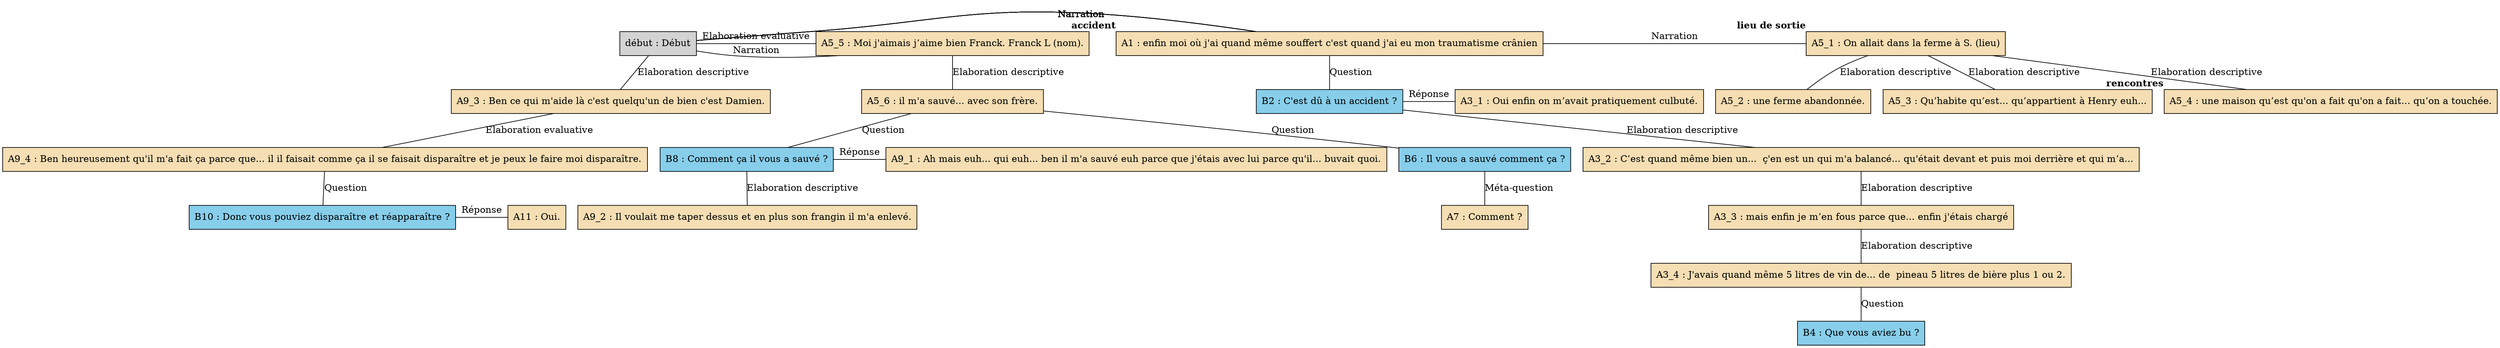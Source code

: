 digraph E04 {
	node [shape=box style=filled]
	"début" [label="début : Début" xlabel=""]
	A1 [label="A1 : enfin moi où j'ai quand même souffert c'est quand j'ai eu mon traumatisme crânien" fillcolor=wheat xlabel=<<B>accident</B>>]
	B2 [label="B2 : C'est dû à un accident ?" fillcolor=skyblue xlabel=""]
	A3_1 [label="A3_1 : Oui enfin on m’avait pratiquement culbuté." fillcolor=wheat xlabel=""]
	A3_2 [label="A3_2 : C’est quand même bien un...  ç'en est un qui m'a balancé... qu'était devant et puis moi derrière et qui m’a..." fillcolor=wheat xlabel=""]
	A3_3 [label="A3_3 : mais enfin je m’en fous parce que... enfin j'étais chargé" fillcolor=wheat xlabel=""]
	A3_4 [label="A3_4 : J'avais quand même 5 litres de vin de... de  pineau 5 litres de bière plus 1 ou 2." fillcolor=wheat xlabel=""]
	B4 [label="B4 : Que vous aviez bu ?" fillcolor=skyblue xlabel=""]
	A5_1 [label="A5_1 : On allait dans la ferme à S. (lieu)" fillcolor=wheat xlabel=<<B>lieu de sortie</B>>]
	A5_2 [label="A5_2 : une ferme abandonnée." fillcolor=wheat xlabel=""]
	A5_3 [label="A5_3 : Qu’habite qu’est... qu’appartient à Henry euh..." fillcolor=wheat xlabel=""]
	A5_4 [label="A5_4 : une maison qu’est qu'on a fait qu'on a fait... qu’on a touchée." fillcolor=wheat xlabel=<<B>rencontres</B>>]
	A5_5 [label="A5_5 : Moi j'aimais j’aime bien Franck. Franck L (nom)." fillcolor=wheat xlabel=""]
	A5_6 [label="A5_6 : il m'a sauvé... avec son frère." fillcolor=wheat xlabel=""]
	B6 [label="B6 : Il vous a sauvé comment ça ?" fillcolor=skyblue xlabel=""]
	A7 [label="A7 : Comment ?" fillcolor=wheat xlabel=""]
	B8 [label="B8 : Comment ça il vous a sauvé ?" fillcolor=skyblue xlabel=""]
	A9_1 [label="A9_1 : Ah mais euh... qui euh... ben il m'a sauvé euh parce que j'étais avec lui parce qu'il... buvait quoi." fillcolor=wheat xlabel=""]
	A9_2 [label="A9_2 : Il voulait me taper dessus et en plus son frangin il m'a enlevé." fillcolor=wheat xlabel=""]
	A9_3 [label="A9_3 : Ben ce qui m'aide là c'est quelqu'un de bien c'est Damien." fillcolor=wheat xlabel=""]
	A9_4 [label="A9_4 : Ben heureusement qu'il m'a fait ça parce que... il il faisait comme ça il se faisait disparaître et je peux le faire moi disparaître." fillcolor=wheat xlabel=""]
	B10 [label="B10 : Donc vous pouviez disparaître et réapparaître ?" fillcolor=skyblue xlabel=""]
	A11 [label="A11 : Oui." fillcolor=wheat xlabel=""]
	{
		rank=same
		"début"
		A1
		"début" -> A1 [label=Narration dir=none]
	}
	A1 -> B2 [label=Question dir=none]
	{
		rank=same
		B2
		A3_1
		B2 -> A3_1 [label="Réponse" dir=none]
	}
	B2 -> A3_2 [label="Elaboration descriptive" dir=none]
	A3_3 -> A3_4 [label="Elaboration descriptive" dir=none]
	A3_2 -> A3_3 [label="Elaboration descriptive" dir=none]
	A3_4 -> B4 [label=Question dir=none]
	{
		rank=same
		A1
		A5_1
		A1 -> A5_1 [label=Narration dir=none]
	}
	A5_1 -> A5_2 [label="Elaboration descriptive" dir=none]
	A5_1 -> A5_3 [label="Elaboration descriptive" dir=none]
	A5_1 -> A5_4 [label="Elaboration descriptive" dir=none]
	"début" -> A5_5 [label="Elaboration evaluative" dir=none]
	{
		rank=same
		"début"
		A5_5
		"début" -> A5_5 [label=Narration dir=none]
	}
	A5_5 -> A5_6 [label="Elaboration descriptive" dir=none]
	A5_6 -> B6 [label=Question dir=none]
	A5_6 -> B8 [label=Question dir=none]
	B6 -> A7 [label="Méta-question" dir=none]
	{
		rank=same
		B8
		A9_1
		B8 -> A9_1 [label="Réponse" dir=none]
	}
	B8 -> A9_2 [label="Elaboration descriptive" dir=none]
	"début" -> A9_3 [label="Elaboration descriptive" dir=none]
	A9_3 -> A9_4 [label="Elaboration evaluative" dir=none]
	A9_4 -> B10 [label=Question dir=none]
	{
		rank=same
		B10
		A11
		B10 -> A11 [label="Réponse" dir=none]
	}
	{
		rank=same
		"début"
		A1
		"début" -> A1 [label=Narration dir=none]
	}
	{
		rank=same
		"début"
		A1
		"début" -> A1 [label=Narration dir=none]
	}
	{
		rank=same
		"début"
		A1
		"début" -> A1 [label=Narration dir=none]
	}
	{
		rank=same
		"début"
		A1
		"début" -> A1 [label=Narration dir=none]
	}
	{
		rank=same
		"début"
		A1
		"début" -> A1 [label=Narration dir=none]
	}
	{
		rank=same
		"début"
		A1
		"début" -> A1 [label=Narration dir=none]
	}
	{
		rank=same
		"début"
		A1
		"début" -> A1 [label=Narration dir=none]
	}
}

